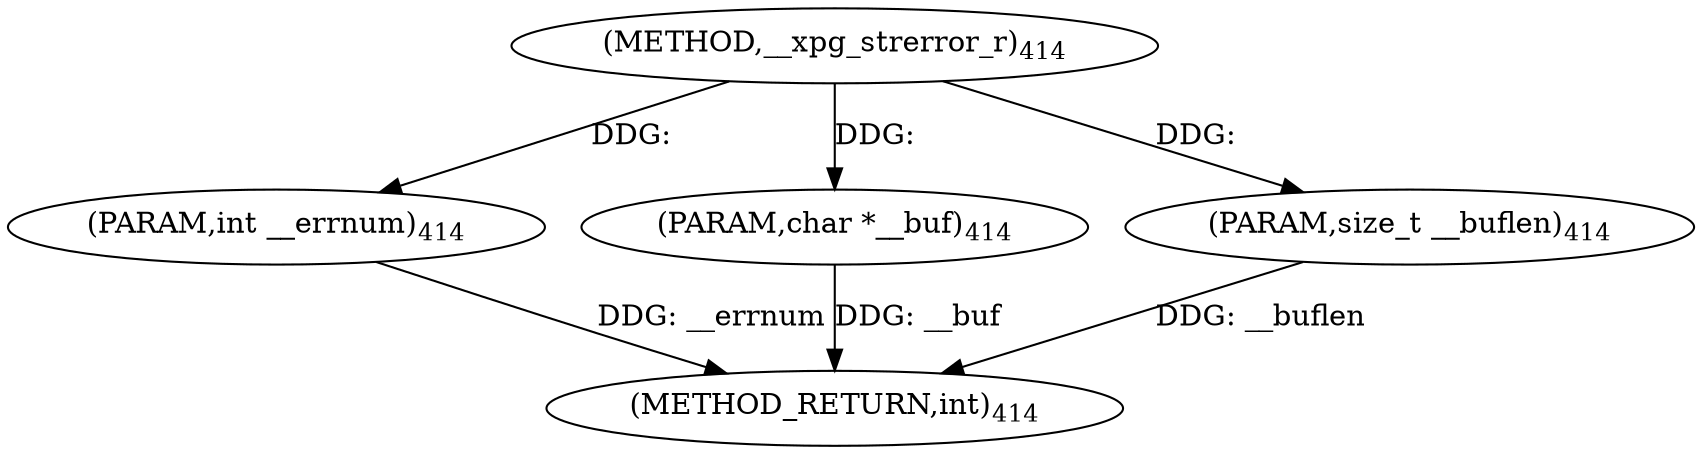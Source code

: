 digraph "__xpg_strerror_r" {  
"98914" [label = <(METHOD,__xpg_strerror_r)<SUB>414</SUB>> ]
"98918" [label = <(METHOD_RETURN,int)<SUB>414</SUB>> ]
"98915" [label = <(PARAM,int __errnum)<SUB>414</SUB>> ]
"98916" [label = <(PARAM,char *__buf)<SUB>414</SUB>> ]
"98917" [label = <(PARAM,size_t __buflen)<SUB>414</SUB>> ]
  "98915" -> "98918"  [ label = "DDG: __errnum"] 
  "98916" -> "98918"  [ label = "DDG: __buf"] 
  "98917" -> "98918"  [ label = "DDG: __buflen"] 
  "98914" -> "98915"  [ label = "DDG: "] 
  "98914" -> "98916"  [ label = "DDG: "] 
  "98914" -> "98917"  [ label = "DDG: "] 
}
